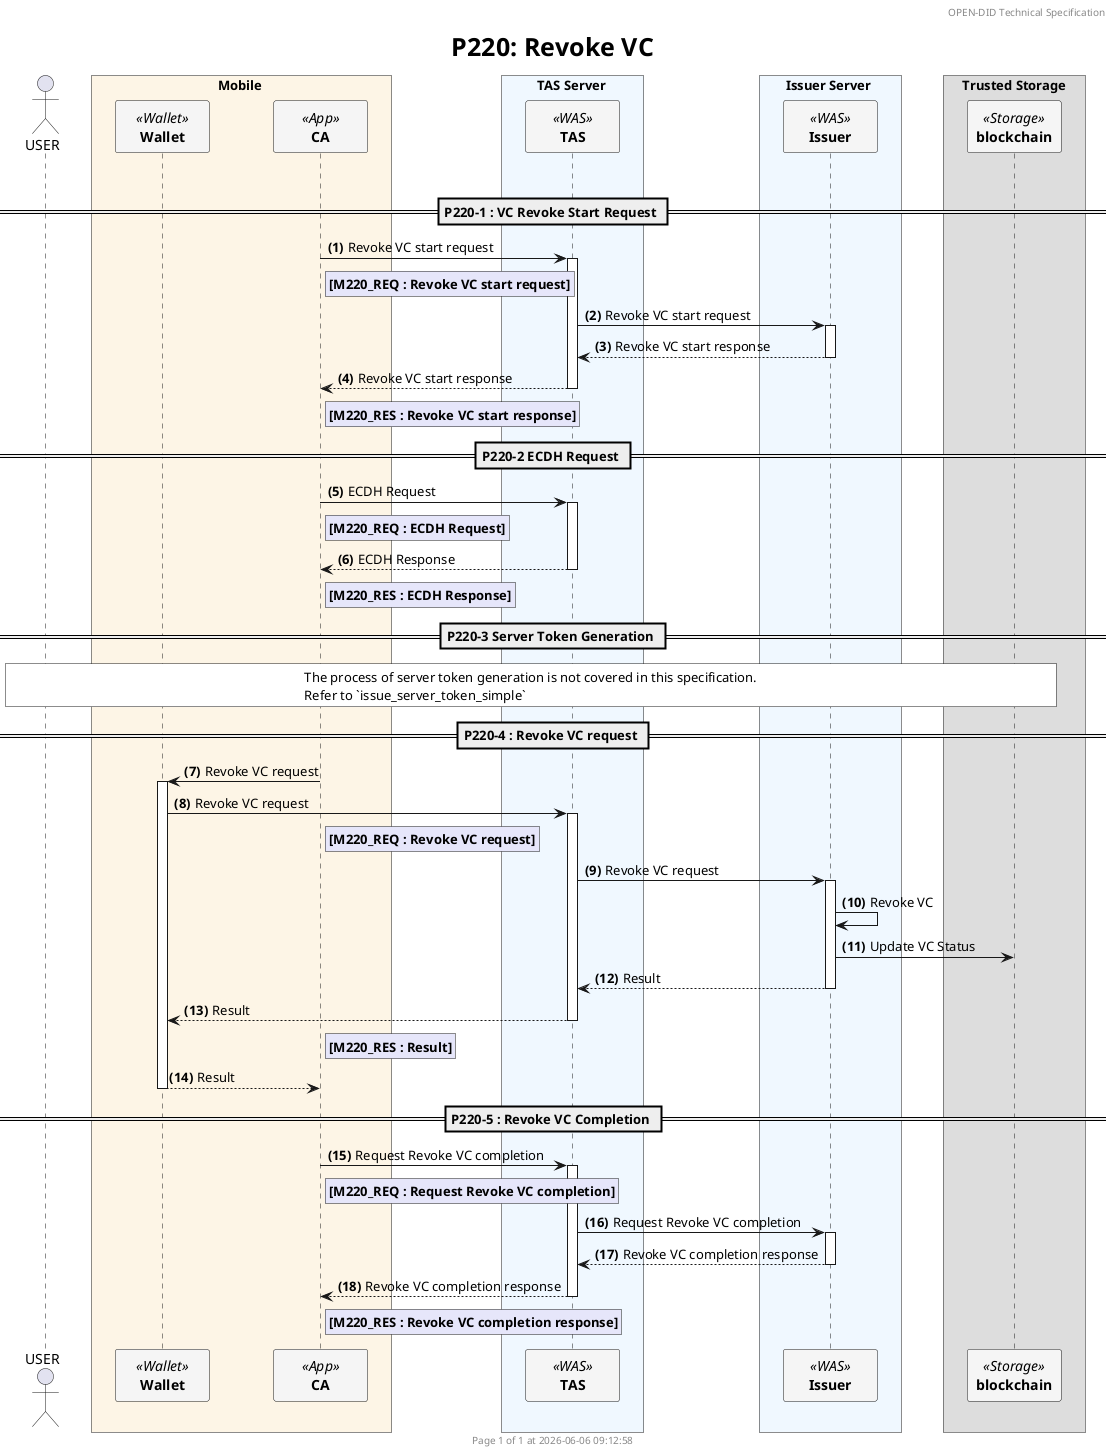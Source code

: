

@startuml P220_revoke_vc

'- - - - - - - - - - - - - - - - - - - - - - - - - - - - - - - - - - - - - - - - - - - - - - - - - - - - - - - - - - -
' Settings
'- - - - - - - - - - - - - - - - - - - - - - - - - - - - - - - - - - - - - - - - - - - - - - - - - - - - - - - - - - -
'=== Header and Footer ===
header OPEN-DID Technical Specification
footer
  	Page %page% of %lastpage% at %date("yyyy-MM-dd hh:mm:ss")
end footer

'=== Title ===
title
	<size:25>P220: Revoke VC</size>
end title

'=== Options ===
autonumber "<b>(#)</b>"

'=== Panticipants ===
skinparam ParticipantPadding 20
skinparam BoxPadding 20
skinparam MaxMessageSize 500
skinparam MinClassWidth 80


actor USER

box Mobile #OldLace
    participant "**Wallet**" as WALLET <<Wallet>> #WhiteSmoke
    participant "**CA**" as CA <<App>> #WhiteSmoke    
end box

box TAS Server #AliceBlue
    participant "**TAS**" as TAS <<WAS>> #WhiteSmoke
end box

box Issuer Server #AliceBlue
    participant "**Issuer**" as ISSUER <<WAS>> #WhiteSmoke
end box
/' 
box Storage Communication Server #AliceBlue
    participant "**TSS**" as TSS <<WAS>> #WhiteSmoke
end box 
'/
box Trusted Storage
    participant "**blockchain**" as BC <<Storage>> #WhiteSmoke
end box


'- - - - - - - - - - - - - - - - - - - - - - - - - - - - - - - - - - - - - - - - - - - - - - - - - - - - - - - - - - -
' Constants
'- - - - - - - - - - - - - - - - - - - - - - - - - - - - - - - - - - - - - - - - - - - - - - - - - - - - - - - - - - -

!$refdoc = "Refer to separate document"
!$doc = "Refer to data specification document"

'- - - - - - - - - - - - - - - - - - - - - - - - - - - - - - - - - - - - - - - - - - - - - - - - - - - - - - - - - - -
' Content
'- - - - - - - - - - - - - - - - - - - - - - - - - - - - - - - - - - - - - - - - - - - - - - - - - - - - - - - - - - -
|||

== P220-1 : VC Revoke Start Request ==
CA -> TAS++: Revoke VC start request
    rnote right of CA #Lavender
        **[M220_REQ : Revoke VC start request]**
    end note
    TAS -> ISSUER++: Revoke VC start request
    return Revoke VC start response
return Revoke VC start response
rnote right of CA #Lavender
    **[M220_RES : Revoke VC start response]**
end note

== P220-2 ECDH Request ==
CA -> TAS++ : ECDH Request
rnote right of CA #Lavender
    **[M220_REQ : ECDH Request]**
end note

TAS --> CA--: ECDH Response
rnote right of CA #Lavender
    **[M220_RES : ECDH Response]**
end note

== P220-3 Server Token Generation ==
rnote across #white
    The process of server token generation is not covered in this specification.
    Refer to `issue_server_token_simple`
end note

== P220-4 : Revoke VC request ==
CA -> WALLET++: Revoke VC request
    WALLET -> TAS++: Revoke VC request
        rnote right of CA #Lavender
            **[M220_REQ : Revoke VC request]**
        end note
        TAS -> ISSUER++: Revoke VC request
            ISSUER -> ISSUER: Revoke VC
            ISSUER -> BC: Update VC Status
        return Result
    return Result
    rnote right of CA #Lavender
        **[M220_RES : Result]**
    end note
return Result

== P220-5 : Revoke VC Completion ==
CA -> TAS++: Request Revoke VC completion
    rnote right of CA #Lavender
        **[M220_REQ : Request Revoke VC completion]**
    end note
    TAS -> ISSUER++: Request Revoke VC completion
    return Revoke VC completion response
return Revoke VC completion response
rnote right of CA #Lavender
    **[M220_RES : Revoke VC completion response]**
end note
deactivate CA

@enduml

